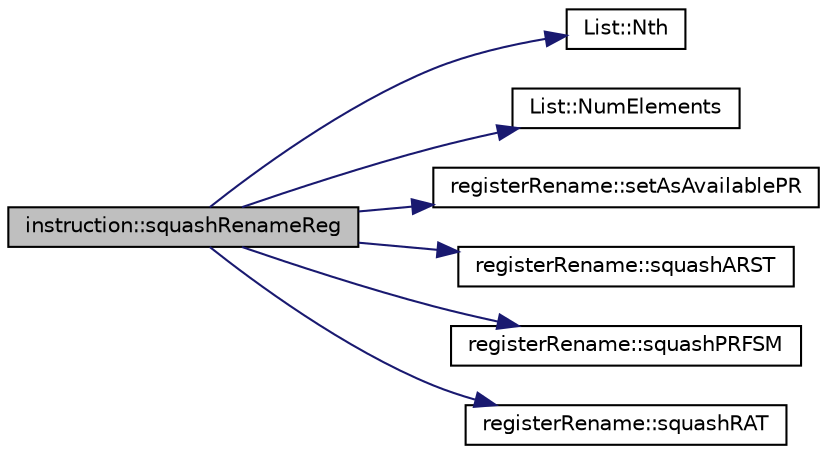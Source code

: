 digraph G
{
  edge [fontname="Helvetica",fontsize="10",labelfontname="Helvetica",labelfontsize="10"];
  node [fontname="Helvetica",fontsize="10",shape=record];
  rankdir=LR;
  Node1 [label="instruction::squashRenameReg",height=0.2,width=0.4,color="black", fillcolor="grey75", style="filled" fontcolor="black"];
  Node1 -> Node2 [color="midnightblue",fontsize="10",style="solid",fontname="Helvetica"];
  Node2 [label="List::Nth",height=0.2,width=0.4,color="black", fillcolor="white", style="filled",URL="$classList.html#a5eb964816de33c85e1d46658ddf8c6c4"];
  Node1 -> Node3 [color="midnightblue",fontsize="10",style="solid",fontname="Helvetica"];
  Node3 [label="List::NumElements",height=0.2,width=0.4,color="black", fillcolor="white", style="filled",URL="$classList.html#ac2e9d50f703b01bf643fa6ce50837c26"];
  Node1 -> Node4 [color="midnightblue",fontsize="10",style="solid",fontname="Helvetica"];
  Node4 [label="registerRename::setAsAvailablePR",height=0.2,width=0.4,color="black", fillcolor="white", style="filled",URL="$classregisterRename.html#a897a4855df90b6dbd2b44a96a48b1a9e"];
  Node1 -> Node5 [color="midnightblue",fontsize="10",style="solid",fontname="Helvetica"];
  Node5 [label="registerRename::squashARST",height=0.2,width=0.4,color="black", fillcolor="white", style="filled",URL="$classregisterRename.html#ae1d746f5735c22c34f2f28b194ef1a55"];
  Node1 -> Node6 [color="midnightblue",fontsize="10",style="solid",fontname="Helvetica"];
  Node6 [label="registerRename::squashPRFSM",height=0.2,width=0.4,color="black", fillcolor="white", style="filled",URL="$classregisterRename.html#aa2e122bca28af9d31425752115a0bceb"];
  Node1 -> Node7 [color="midnightblue",fontsize="10",style="solid",fontname="Helvetica"];
  Node7 [label="registerRename::squashRAT",height=0.2,width=0.4,color="black", fillcolor="white", style="filled",URL="$classregisterRename.html#afd0ae2c9363f1f9067da25ef2ff03001"];
}
